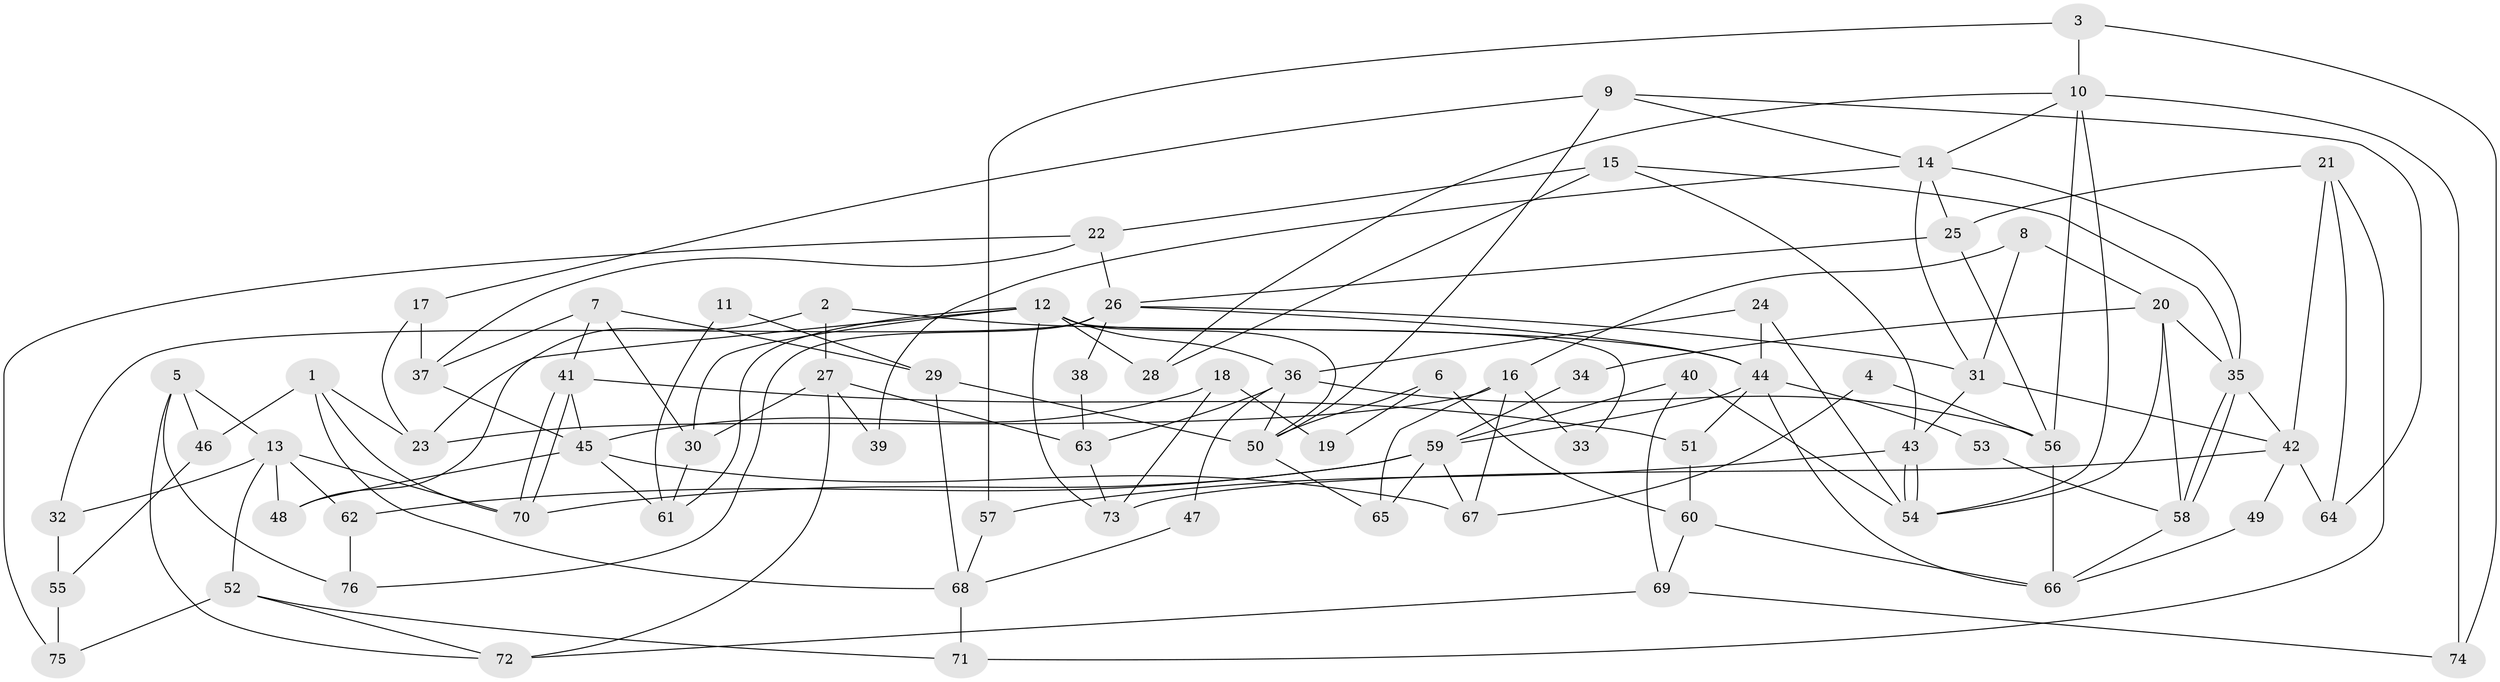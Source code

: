 // Generated by graph-tools (version 1.1) at 2025/15/03/09/25 04:15:12]
// undirected, 76 vertices, 152 edges
graph export_dot {
graph [start="1"]
  node [color=gray90,style=filled];
  1;
  2;
  3;
  4;
  5;
  6;
  7;
  8;
  9;
  10;
  11;
  12;
  13;
  14;
  15;
  16;
  17;
  18;
  19;
  20;
  21;
  22;
  23;
  24;
  25;
  26;
  27;
  28;
  29;
  30;
  31;
  32;
  33;
  34;
  35;
  36;
  37;
  38;
  39;
  40;
  41;
  42;
  43;
  44;
  45;
  46;
  47;
  48;
  49;
  50;
  51;
  52;
  53;
  54;
  55;
  56;
  57;
  58;
  59;
  60;
  61;
  62;
  63;
  64;
  65;
  66;
  67;
  68;
  69;
  70;
  71;
  72;
  73;
  74;
  75;
  76;
  1 -- 23;
  1 -- 68;
  1 -- 46;
  1 -- 70;
  2 -- 48;
  2 -- 44;
  2 -- 27;
  3 -- 57;
  3 -- 74;
  3 -- 10;
  4 -- 67;
  4 -- 56;
  5 -- 13;
  5 -- 72;
  5 -- 46;
  5 -- 76;
  6 -- 60;
  6 -- 50;
  6 -- 19;
  7 -- 30;
  7 -- 41;
  7 -- 29;
  7 -- 37;
  8 -- 31;
  8 -- 20;
  8 -- 16;
  9 -- 14;
  9 -- 50;
  9 -- 17;
  9 -- 64;
  10 -- 56;
  10 -- 14;
  10 -- 28;
  10 -- 54;
  10 -- 74;
  11 -- 29;
  11 -- 61;
  12 -- 50;
  12 -- 28;
  12 -- 23;
  12 -- 30;
  12 -- 33;
  12 -- 36;
  12 -- 61;
  12 -- 73;
  13 -- 70;
  13 -- 62;
  13 -- 32;
  13 -- 48;
  13 -- 52;
  14 -- 35;
  14 -- 25;
  14 -- 31;
  14 -- 39;
  15 -- 43;
  15 -- 35;
  15 -- 22;
  15 -- 28;
  16 -- 23;
  16 -- 33;
  16 -- 65;
  16 -- 67;
  17 -- 37;
  17 -- 23;
  18 -- 45;
  18 -- 73;
  18 -- 19;
  20 -- 35;
  20 -- 54;
  20 -- 34;
  20 -- 58;
  21 -- 25;
  21 -- 64;
  21 -- 42;
  21 -- 71;
  22 -- 37;
  22 -- 26;
  22 -- 75;
  24 -- 54;
  24 -- 36;
  24 -- 44;
  25 -- 56;
  25 -- 26;
  26 -- 31;
  26 -- 32;
  26 -- 38;
  26 -- 44;
  26 -- 76;
  27 -- 30;
  27 -- 39;
  27 -- 63;
  27 -- 72;
  29 -- 50;
  29 -- 68;
  30 -- 61;
  31 -- 42;
  31 -- 43;
  32 -- 55;
  34 -- 59;
  35 -- 42;
  35 -- 58;
  35 -- 58;
  36 -- 63;
  36 -- 47;
  36 -- 50;
  36 -- 56;
  37 -- 45;
  38 -- 63;
  40 -- 54;
  40 -- 59;
  40 -- 69;
  41 -- 51;
  41 -- 70;
  41 -- 70;
  41 -- 45;
  42 -- 49;
  42 -- 64;
  42 -- 73;
  43 -- 54;
  43 -- 54;
  43 -- 57;
  44 -- 51;
  44 -- 53;
  44 -- 59;
  44 -- 66;
  45 -- 67;
  45 -- 48;
  45 -- 61;
  46 -- 55;
  47 -- 68;
  49 -- 66;
  50 -- 65;
  51 -- 60;
  52 -- 75;
  52 -- 71;
  52 -- 72;
  53 -- 58;
  55 -- 75;
  56 -- 66;
  57 -- 68;
  58 -- 66;
  59 -- 70;
  59 -- 62;
  59 -- 65;
  59 -- 67;
  60 -- 69;
  60 -- 66;
  62 -- 76;
  63 -- 73;
  68 -- 71;
  69 -- 72;
  69 -- 74;
}
